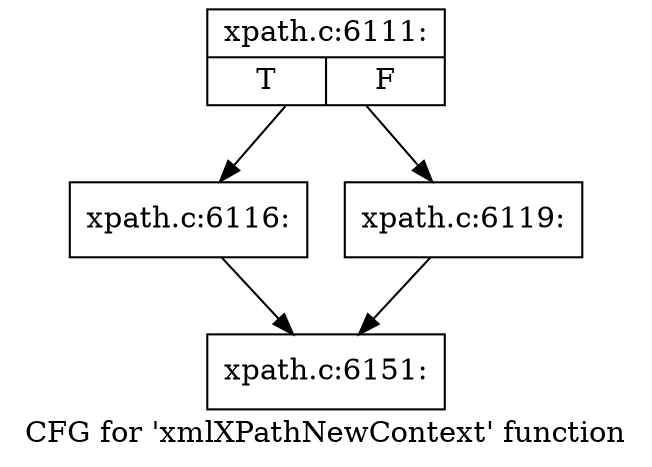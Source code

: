 digraph "CFG for 'xmlXPathNewContext' function" {
	label="CFG for 'xmlXPathNewContext' function";

	Node0x47dca50 [shape=record,label="{xpath.c:6111:|{<s0>T|<s1>F}}"];
	Node0x47dca50 -> Node0x47dcf90;
	Node0x47dca50 -> Node0x47e2d90;
	Node0x47dcf90 [shape=record,label="{xpath.c:6116:}"];
	Node0x47dcf90 -> Node0x47dd010;
	Node0x47e2d90 [shape=record,label="{xpath.c:6119:}"];
	Node0x47e2d90 -> Node0x47dd010;
	Node0x47dd010 [shape=record,label="{xpath.c:6151:}"];
}
